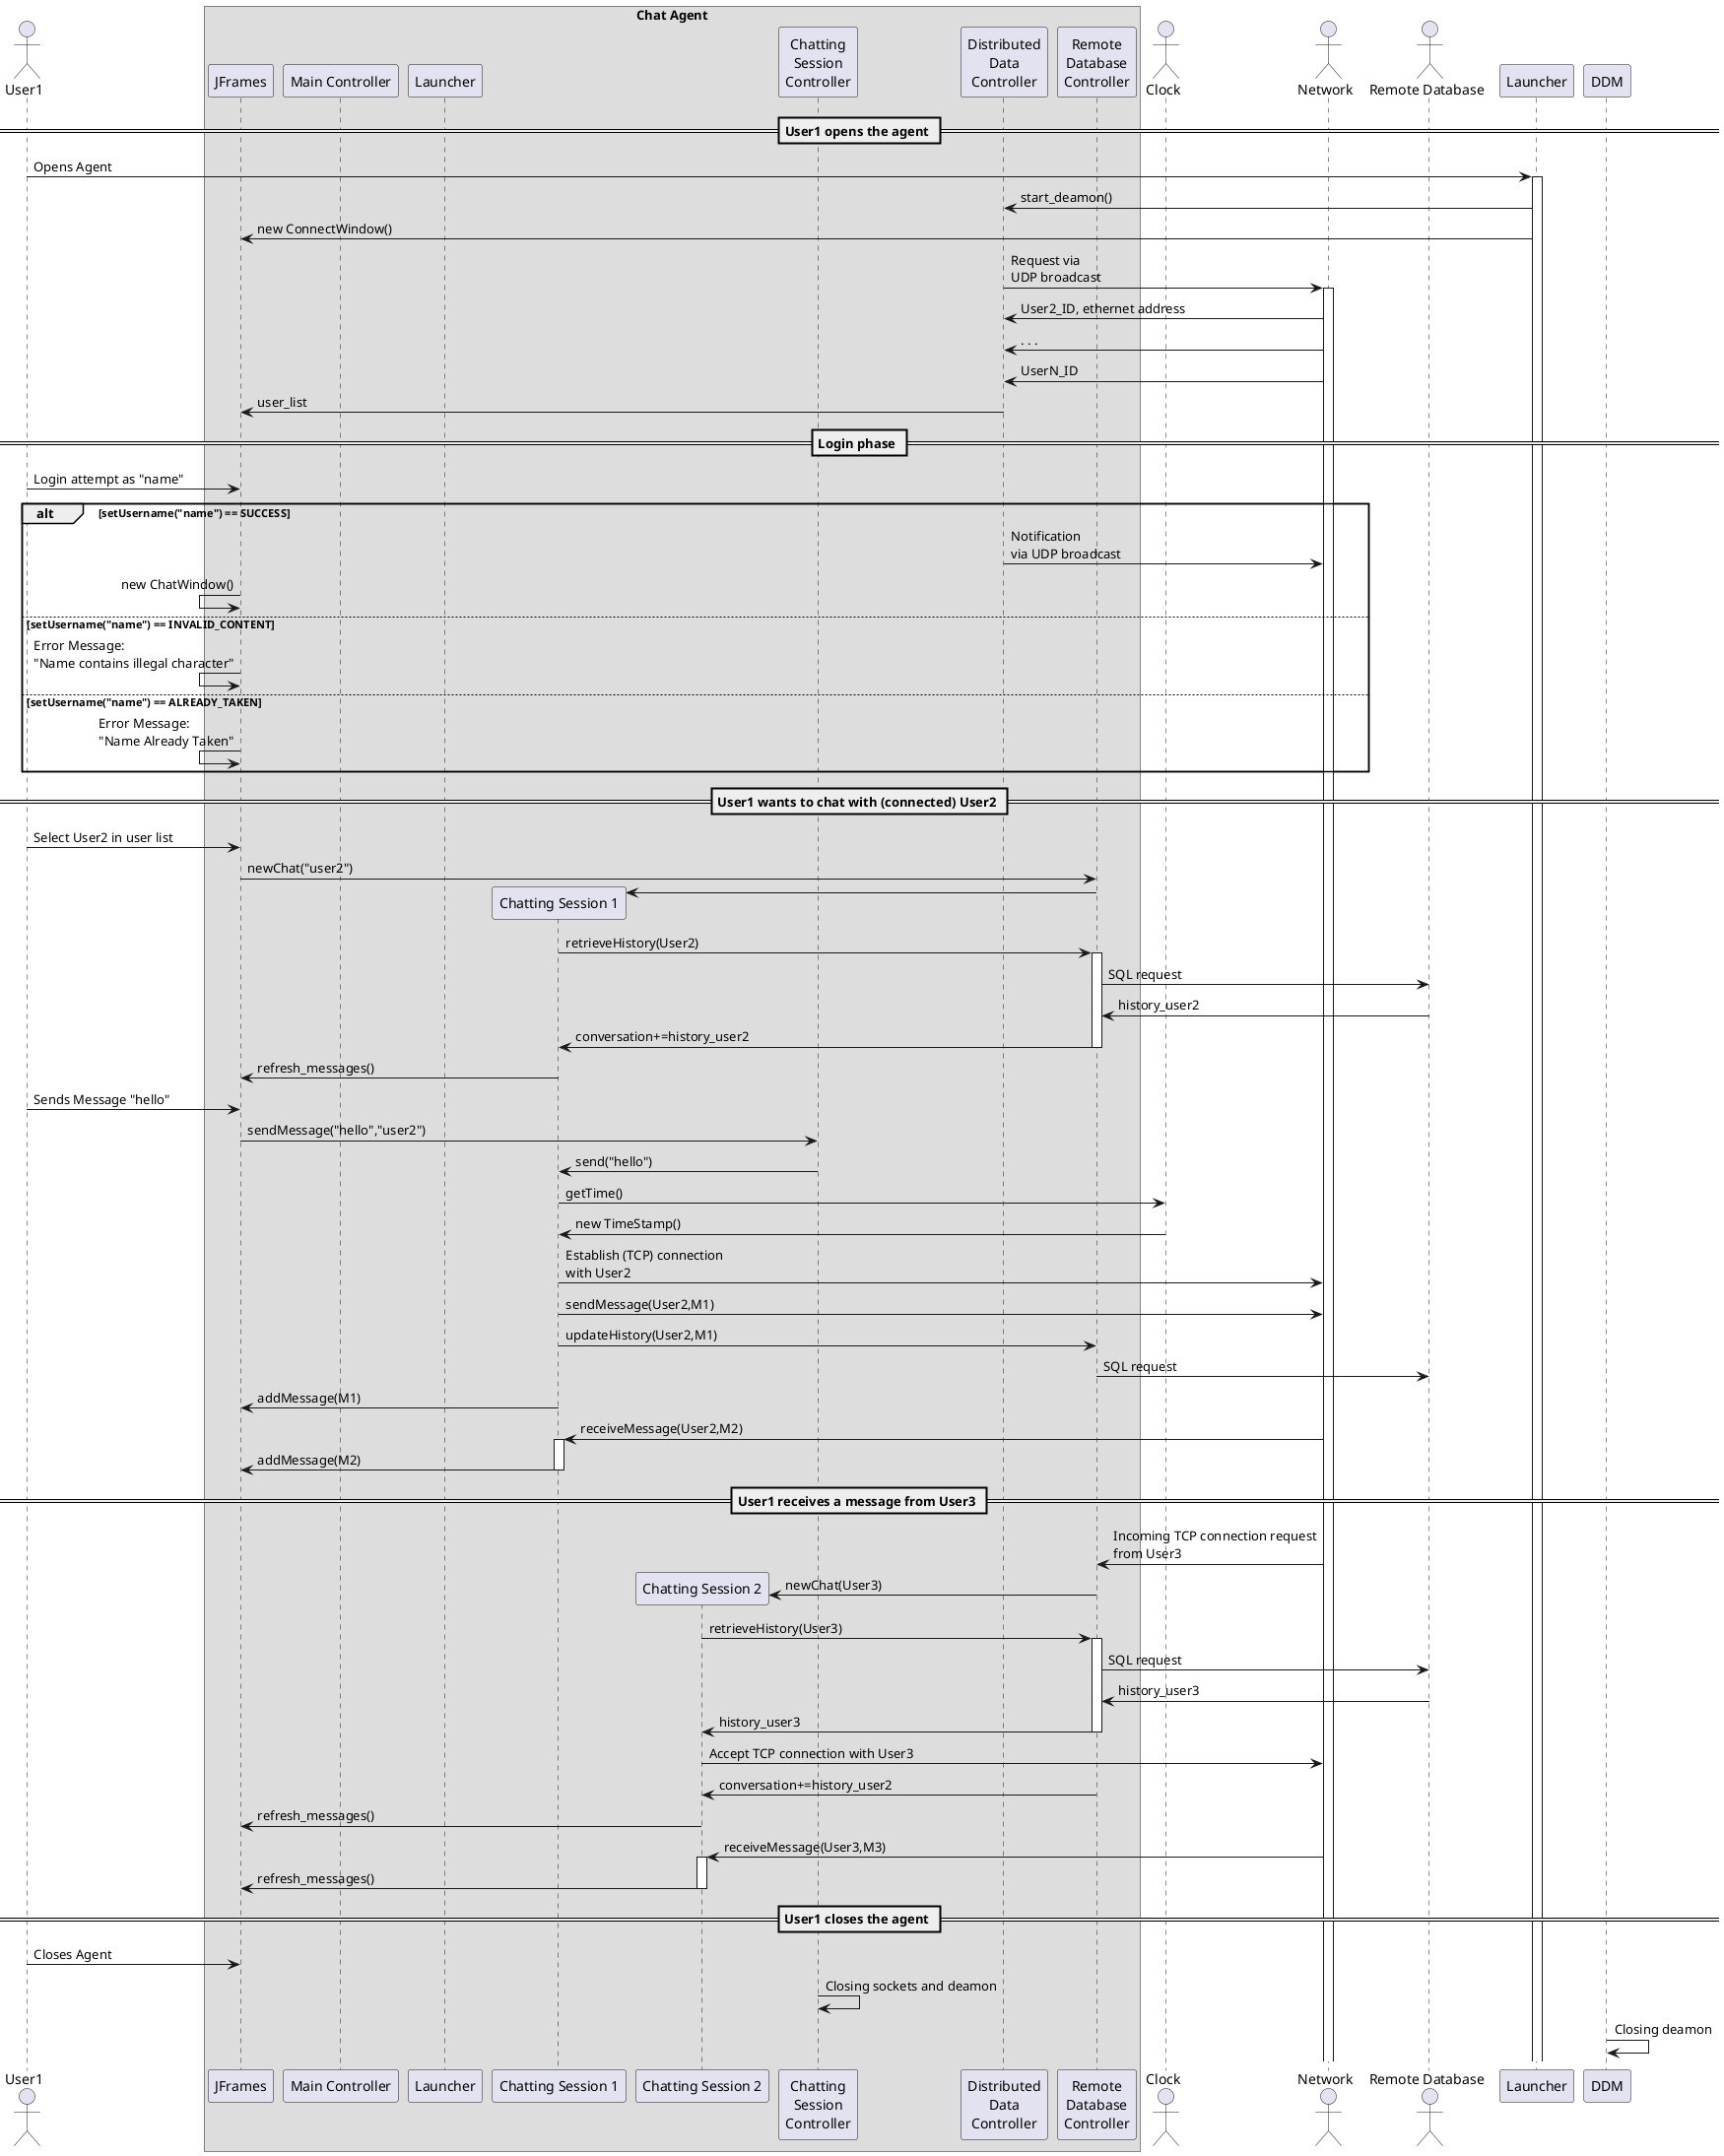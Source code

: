 @startuml sequence_white_box
actor User1 as User
box "Chat Agent"
  participant  "JFrames" as UI
  participant "Main Controller" as MC
  participant "Launcher" as launcher
  participant "Chatting Session 1" as chat1
  participant "Chatting Session 2" as chat2
  participant "Chatting\nSession\nController" as CSC
  participant "Distributed\nData\nController" as DDC
  participant "Remote\nDatabase\nController" as RDC
end box

actor "Clock" as Clock
actor "Network" as Network
actor "Remote Database" as db

== User1 opens the agent ==
User -> Launcher ++ : Opens Agent
  Launcher -> DDC : start_deamon()
  Launcher -> UI : new ConnectWindow()
  DDC -> Network ++: Request via\nUDP broadcast
  
  Network -> DDC : User2_ID, ethernet address
  Network -> DDC : . . . 
  Network -> DDC : UserN_ID
  
  DDC -> UI -- : user_list 
  
== Login phase ==

  User -> UI : Login attempt as "name"
  
  alt setUsername("name") == SUCCESS

    DDC -> Network : Notification\nvia UDP broadcast
    UI <- UI : new ChatWindow()
  
  else setUsername("name") == INVALID_CONTENT

    UI <- UI : Error Message:\n"Name contains illegal character"
  
  else setUsername("name") == ALREADY_TAKEN

      UI <- UI : Error Message:\n"Name Already Taken"

  end

== User1 wants to chat with (connected) User2 ==

User -> UI : Select User2 in user list
  UI -> RDC : newChat("user2")
  RDC -> chat1 ** 
  chat1 -> RDC ++ : retrieveHistory(User2)
    RDC -> db : SQL request
    db -> RDC : history_user2
  RDC -> chat1 -- : conversation+=history_user2

chat1 -> UI -- : refresh_messages()

User -> UI : Sends Message "hello"
UI -> CSC : sendMessage("hello","user2")
CSC -> chat1 : send("hello")
chat1 -> Clock : getTime()
Clock -> chat1 : new TimeStamp()

chat1 -> Network : Establish (TCP) connection\nwith User2
chat1 -> Network : sendMessage(User2,M1)

chat1 -> RDC : updateHistory(User2,M1)
    RDC -> db : SQL request
chat1 -> UI -- : addMessage(M1)

Network -> chat1 ++ : receiveMessage(User2,M2)
chat1 -> UI -- : addMessage(M2)

== User1 receives a message from User3 ==

Network -> RDC : Incoming TCP connection request\nfrom User3
  RDC -> chat2 ** : newChat(User3)
    chat2 -> RDC ++ : retrieveHistory(User3)
    RDC -> db : SQL request
    db -> RDC : history_user3
  RDC -> chat2 -- : history_user3
  chat2 -> Network : Accept TCP connection with User3 
  RDC -> chat2  : conversation+=history_user2
  chat2 -> UI : refresh_messages()
  Network -> chat2 ++: receiveMessage(User3,M3)
  chat2 -> UI -- : refresh_messages()

== User1 closes the agent ==

User -> UI : Closes Agent
CSC -> CSC : Closing sockets and deamon
DDM -> DDM : Closing deamon

@enduml